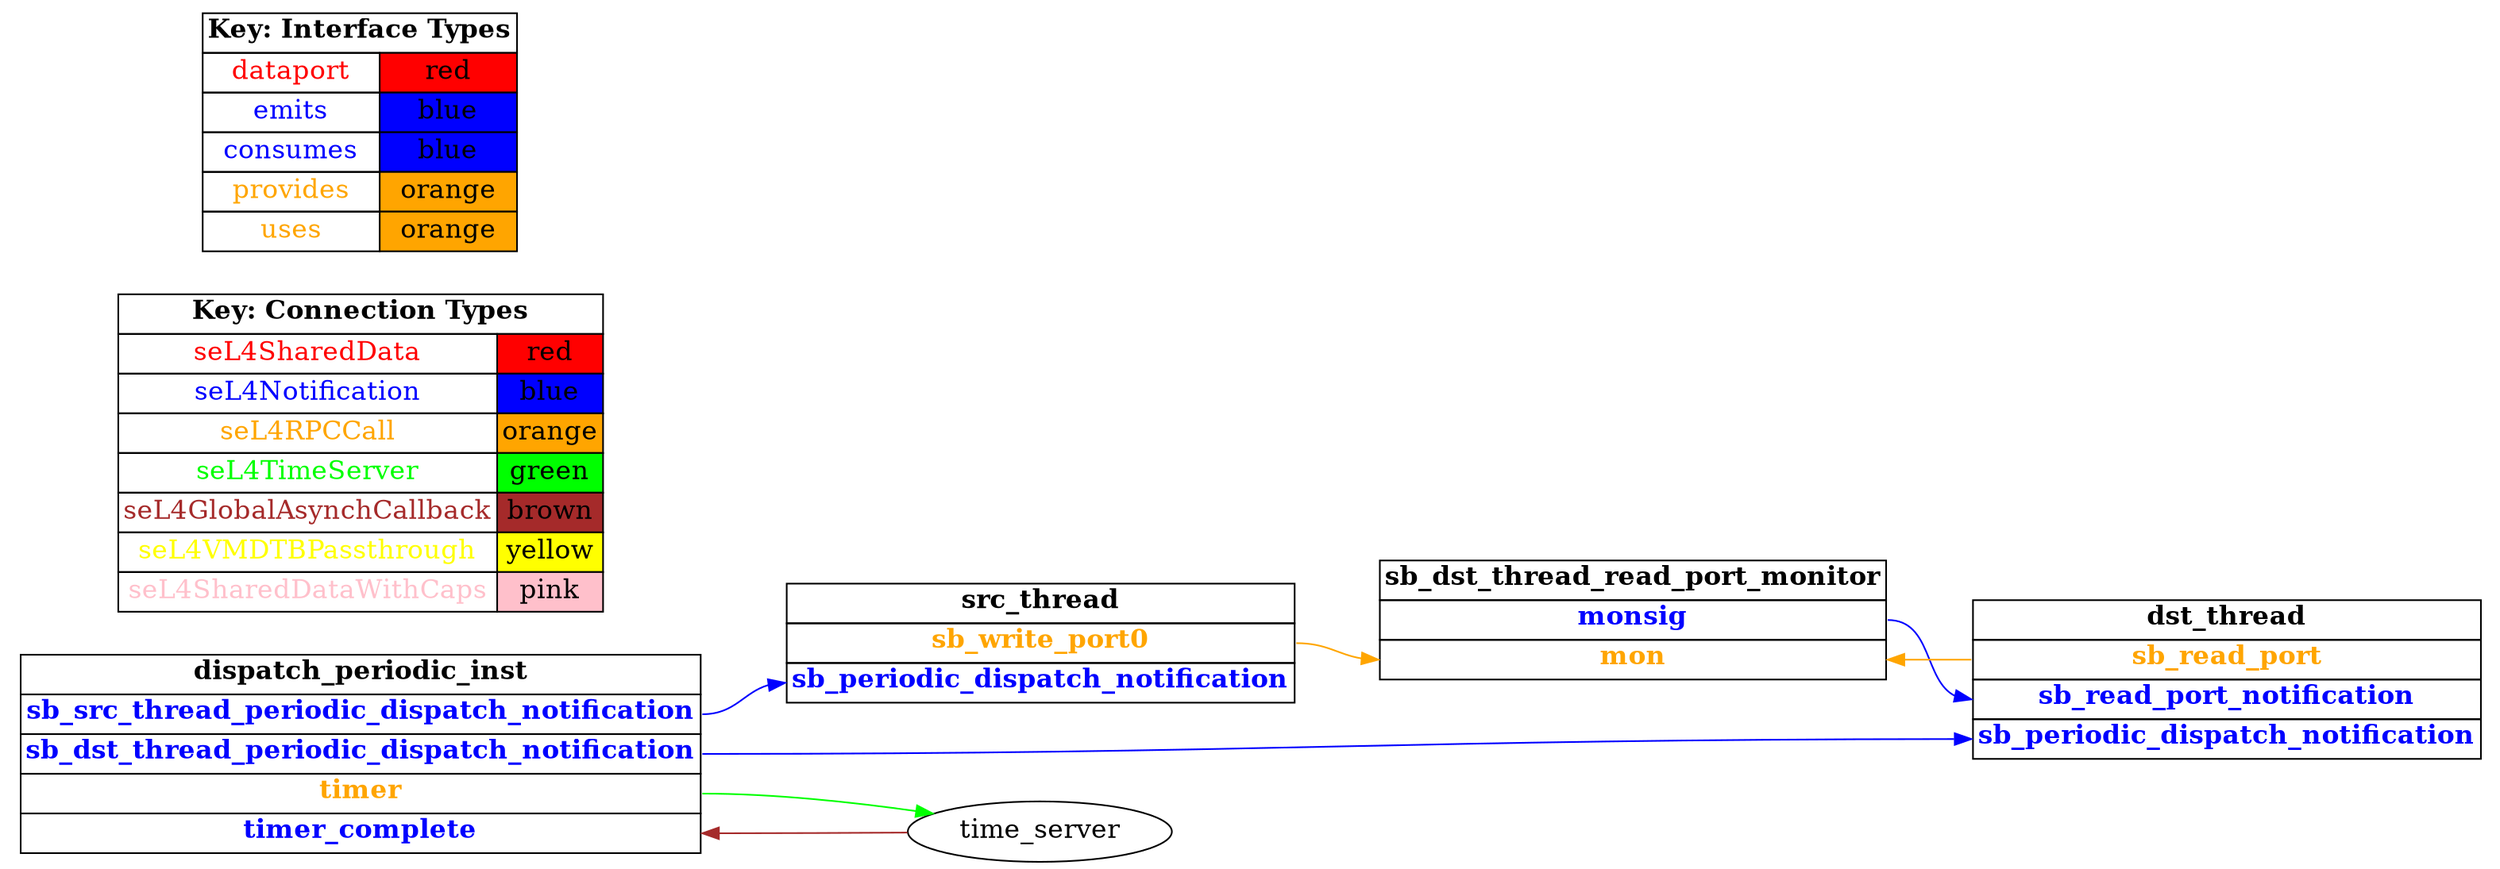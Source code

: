 digraph g {
graph [
  overlap = false,
  rankdir = "LR"
];
node [
  fontsize = "16",
  shape = "ellipse"
];
edge [
];

src_thread [
  label=<
    <TABLE BORDER="0" CELLBORDER="1" CELLSPACING="0">
      <TR><TD><B>src_thread</B></TD></TR>
      <TR><TD PORT="sb_write_port0"><FONT COLOR="orange"><B>sb_write_port0</B></FONT></TD></TR>
      <TR><TD PORT="sb_periodic_dispatch_notification"><FONT COLOR="blue"><B>sb_periodic_dispatch_notification</B></FONT></TD></TR>"
    </TABLE>
  >
  shape=plaintext
];

sb_dst_thread_read_port_monitor [
  label=<
    <TABLE BORDER="0" CELLBORDER="1" CELLSPACING="0">
      <TR><TD><B>sb_dst_thread_read_port_monitor</B></TD></TR>
      <TR><TD PORT="monsig"><FONT COLOR="blue"><B>monsig</B></FONT></TD></TR>
      <TR><TD PORT="mon"><FONT COLOR="orange"><B>mon</B></FONT></TD></TR>"
    </TABLE>
  >
  shape=plaintext
];

dst_thread [
  label=<
    <TABLE BORDER="0" CELLBORDER="1" CELLSPACING="0">
      <TR><TD><B>dst_thread</B></TD></TR>
      <TR><TD PORT="sb_read_port"><FONT COLOR="orange"><B>sb_read_port</B></FONT></TD></TR>
      <TR><TD PORT="sb_read_port_notification"><FONT COLOR="blue"><B>sb_read_port_notification</B></FONT></TD></TR>
      <TR><TD PORT="sb_periodic_dispatch_notification"><FONT COLOR="blue"><B>sb_periodic_dispatch_notification</B></FONT></TD></TR>"
    </TABLE>
  >
  shape=plaintext
];

dispatch_periodic_inst [
  label=<
    <TABLE BORDER="0" CELLBORDER="1" CELLSPACING="0">
      <TR><TD><B>dispatch_periodic_inst</B></TD></TR>
      <TR><TD PORT="sb_src_thread_periodic_dispatch_notification"><FONT COLOR="blue"><B>sb_src_thread_periodic_dispatch_notification</B></FONT></TD></TR>
      <TR><TD PORT="sb_dst_thread_periodic_dispatch_notification"><FONT COLOR="blue"><B>sb_dst_thread_periodic_dispatch_notification</B></FONT></TD></TR>
      <TR><TD PORT="timer"><FONT COLOR="orange"><B>timer</B></FONT></TD></TR>
      <TR><TD PORT="timer_complete"><FONT COLOR="blue"><B>timer_complete</B></FONT></TD></TR>"
    </TABLE>
  >
  shape=plaintext
];

connectiontypekey [
  label=<
   <TABLE BORDER="0" CELLBORDER="1" CELLSPACING="0">
     <TR><TD COLSPAN="2"><B>Key: Connection Types</B></TD></TR>
     <TR><TD><FONT COLOR="red">seL4SharedData</FONT></TD><TD BGCOLOR="red">red</TD></TR>
     <TR><TD><FONT COLOR="blue">seL4Notification</FONT></TD><TD BGCOLOR="blue">blue</TD></TR>
     <TR><TD><FONT COLOR="orange">seL4RPCCall</FONT></TD><TD BGCOLOR="orange">orange</TD></TR>
     <TR><TD><FONT COLOR="green">seL4TimeServer</FONT></TD><TD BGCOLOR="green">green</TD></TR>
     <TR><TD><FONT COLOR="brown">seL4GlobalAsynchCallback</FONT></TD><TD BGCOLOR="brown">brown</TD></TR>
     <TR><TD><FONT COLOR="yellow">seL4VMDTBPassthrough</FONT></TD><TD BGCOLOR="yellow">yellow</TD></TR>
     <TR><TD><FONT COLOR="pink">seL4SharedDataWithCaps</FONT></TD><TD BGCOLOR="pink">pink</TD></TR>
   </TABLE>
  >
  shape=plaintext
];

interfacetypekey [
  label=<
   <TABLE BORDER="0" CELLBORDER="1" CELLSPACING="0">
     <TR><TD COLSPAN="2"><B>Key: Interface Types</B></TD></TR>
     <TR><TD><FONT COLOR="red">dataport</FONT></TD><TD BGCOLOR="red">red</TD></TR>
     <TR><TD><FONT COLOR="blue">emits</FONT></TD><TD BGCOLOR="blue">blue</TD></TR>
     <TR><TD><FONT COLOR="blue">consumes</FONT></TD><TD BGCOLOR="blue">blue</TD></TR>
     <TR><TD><FONT COLOR="orange">provides</FONT></TD><TD BGCOLOR="orange">orange</TD></TR>
     <TR><TD><FONT COLOR="orange">uses</FONT></TD><TD BGCOLOR="orange">orange</TD></TR>
   </TABLE>
  >
  shape=plaintext
];

"src_thread":sb_write_port0 -> "sb_dst_thread_read_port_monitor":mon [
  color="orange"
  //label = "seL4RPCCall"
  id = conn1

];

"dst_thread":sb_read_port -> "sb_dst_thread_read_port_monitor":mon [
  color="orange"
  //label = "seL4RPCCall"
  id = conn2

];

"sb_dst_thread_read_port_monitor":monsig -> "dst_thread":sb_read_port_notification [
  color="blue"
  //label = "seL4Notification"
  id = conn3

];

"dispatch_periodic_inst":sb_src_thread_periodic_dispatch_notification -> "src_thread":sb_periodic_dispatch_notification [
  color="blue"
  //label = "seL4Notification"
  id = conn4

];

"dispatch_periodic_inst":sb_dst_thread_periodic_dispatch_notification -> "dst_thread":sb_periodic_dispatch_notification [
  color="blue"
  //label = "seL4Notification"
  id = conn5

];

"dispatch_periodic_inst":timer -> "time_server":the_timer [
  color="green"
  //label = "seL4TimeServer"
  id = conn6

];

"time_server":timer_notification -> "dispatch_periodic_inst":timer_complete [
  color="brown"
  //label = "seL4GlobalAsynchCallback"
  id = conn7

];

}